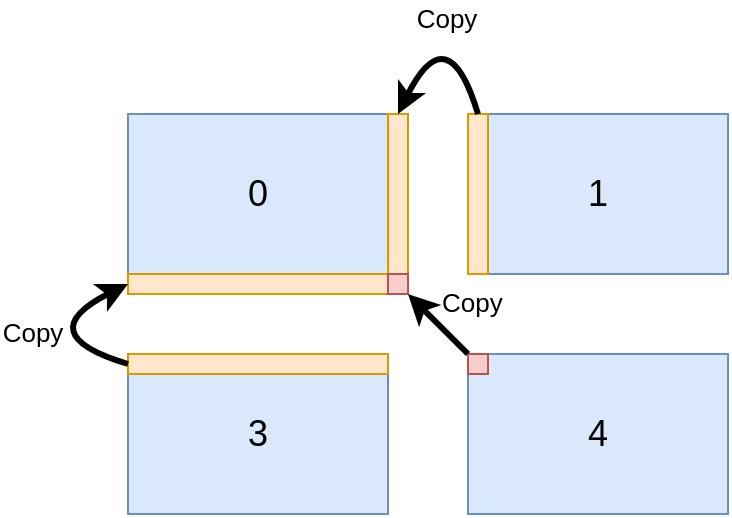 <mxfile version="13.6.2" type="device"><diagram id="3cDapqiSTRdQAIDvOsYo" name="Page-1"><mxGraphModel dx="1276" dy="331" grid="1" gridSize="10" guides="1" tooltips="1" connect="1" arrows="1" fold="1" page="1" pageScale="1" pageWidth="827" pageHeight="1169" math="0" shadow="0"><root><mxCell id="0"/><mxCell id="1" parent="0"/><mxCell id="r_5vuqm0DvYHizgS_UxR-7" value="&lt;font style=&quot;font-size: 18px&quot;&gt;0&lt;/font&gt;" style="rounded=0;whiteSpace=wrap;html=1;fillColor=#dae8fc;strokeColor=#6c8ebf;fontSize=18;" parent="1" vertex="1"><mxGeometry x="60" y="70" width="130" height="80" as="geometry"/></mxCell><mxCell id="r_5vuqm0DvYHizgS_UxR-8" value="1" style="rounded=0;whiteSpace=wrap;html=1;fillColor=#dae8fc;strokeColor=#6c8ebf;fontSize=18;" parent="1" vertex="1"><mxGeometry x="230" y="70" width="130" height="80" as="geometry"/></mxCell><mxCell id="r_5vuqm0DvYHizgS_UxR-10" value="3" style="rounded=0;whiteSpace=wrap;html=1;fillColor=#dae8fc;strokeColor=#6c8ebf;fontSize=18;" parent="1" vertex="1"><mxGeometry x="60" y="190" width="130" height="80" as="geometry"/></mxCell><mxCell id="r_5vuqm0DvYHizgS_UxR-11" value="4" style="rounded=0;whiteSpace=wrap;html=1;fillColor=#dae8fc;strokeColor=#6c8ebf;fontSize=18;" parent="1" vertex="1"><mxGeometry x="230" y="190" width="130" height="80" as="geometry"/></mxCell><mxCell id="mh3u7iSJOw-u8CbQZr7i-3" value="" style="rounded=0;whiteSpace=wrap;html=1;fontSize=13;fillColor=#ffe6cc;strokeColor=#d79b00;" vertex="1" parent="1"><mxGeometry x="60" y="150" width="130" height="10" as="geometry"/></mxCell><mxCell id="mh3u7iSJOw-u8CbQZr7i-4" value="" style="rounded=0;whiteSpace=wrap;html=1;fontSize=13;fillColor=#ffe6cc;strokeColor=#d79b00;" vertex="1" parent="1"><mxGeometry x="190" y="70" width="10" height="80" as="geometry"/></mxCell><mxCell id="mh3u7iSJOw-u8CbQZr7i-5" value="" style="rounded=0;whiteSpace=wrap;html=1;fontSize=13;fillColor=#f8cecc;strokeColor=#b85450;" vertex="1" parent="1"><mxGeometry x="190" y="150" width="10" height="10" as="geometry"/></mxCell><mxCell id="mh3u7iSJOw-u8CbQZr7i-6" value="" style="rounded=0;whiteSpace=wrap;html=1;fontSize=13;fillColor=#ffe6cc;strokeColor=#d79b00;" vertex="1" parent="1"><mxGeometry x="230" y="70" width="10" height="80" as="geometry"/></mxCell><mxCell id="mh3u7iSJOw-u8CbQZr7i-7" value="" style="rounded=0;whiteSpace=wrap;html=1;fontSize=13;fillColor=#ffe6cc;strokeColor=#d79b00;" vertex="1" parent="1"><mxGeometry x="60" y="190" width="130" height="10" as="geometry"/></mxCell><mxCell id="mh3u7iSJOw-u8CbQZr7i-8" value="" style="rounded=0;whiteSpace=wrap;html=1;fontSize=13;fillColor=#f8cecc;strokeColor=#b85450;" vertex="1" parent="1"><mxGeometry x="230" y="190" width="10" height="10" as="geometry"/></mxCell><mxCell id="mh3u7iSJOw-u8CbQZr7i-11" value="Copy" style="curved=1;endArrow=classic;html=1;strokeWidth=3;fontSize=13;entryX=0.5;entryY=0;entryDx=0;entryDy=0;exitX=0.5;exitY=0;exitDx=0;exitDy=0;verticalAlign=middle;horizontal=1;labelPosition=center;verticalLabelPosition=middle;align=center;labelBackgroundColor=none;" edge="1" parent="1" source="mh3u7iSJOw-u8CbQZr7i-6" target="mh3u7iSJOw-u8CbQZr7i-4"><mxGeometry width="50" height="50" relative="1" as="geometry"><mxPoint x="240" y="60" as="sourcePoint"/><mxPoint x="190" y="60" as="targetPoint"/><Array as="points"><mxPoint x="220" y="20"/></Array></mxGeometry></mxCell><mxCell id="mh3u7iSJOw-u8CbQZr7i-13" value="Copy" style="curved=1;endArrow=classic;html=1;strokeWidth=3;fontSize=13;entryX=0.5;entryY=0;entryDx=0;entryDy=0;exitX=0;exitY=0.5;exitDx=0;exitDy=0;align=center;verticalAlign=middle;horizontal=1;labelBackgroundColor=none;" edge="1" parent="1" source="mh3u7iSJOw-u8CbQZr7i-7"><mxGeometry width="50" height="50" relative="1" as="geometry"><mxPoint x="20" y="155" as="sourcePoint"/><mxPoint x="60" y="155" as="targetPoint"/><Array as="points"><mxPoint x="10" y="180"/></Array></mxGeometry></mxCell><mxCell id="mh3u7iSJOw-u8CbQZr7i-14" value="Copy" style="endArrow=classic;html=1;labelBackgroundColor=none;strokeWidth=3;fontSize=13;align=left;exitX=0;exitY=0;exitDx=0;exitDy=0;entryX=1;entryY=1;entryDx=0;entryDy=0;labelPosition=right;verticalLabelPosition=middle;verticalAlign=bottom;" edge="1" parent="1" source="mh3u7iSJOw-u8CbQZr7i-8" target="mh3u7iSJOw-u8CbQZr7i-5"><mxGeometry width="50" height="50" relative="1" as="geometry"><mxPoint x="180" y="160" as="sourcePoint"/><mxPoint x="230" y="110" as="targetPoint"/></mxGeometry></mxCell></root></mxGraphModel></diagram></mxfile>